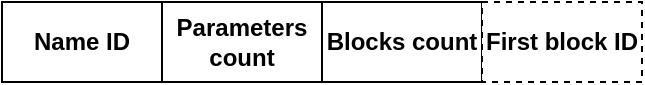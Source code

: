 <mxfile version="19.0.3" type="device"><diagram id="MDCwtbJn9UZIyg4OhHc9" name="Page-1"><mxGraphModel dx="782" dy="523" grid="1" gridSize="10" guides="1" tooltips="1" connect="1" arrows="1" fold="1" page="1" pageScale="1" pageWidth="1600" pageHeight="900" math="0" shadow="0"><root><mxCell id="0"/><mxCell id="1" parent="0"/><mxCell id="frC9llF9g-GfkZG6MRW3-1" value="&lt;b&gt;Name ID&lt;/b&gt;" style="whiteSpace=wrap;html=1;align=center;" parent="1" vertex="1"><mxGeometry x="40" y="40" width="80" height="40" as="geometry"/></mxCell><mxCell id="frC9llF9g-GfkZG6MRW3-2" value="&lt;b&gt;Parameters count&lt;/b&gt;" style="whiteSpace=wrap;html=1;align=center;" parent="1" vertex="1"><mxGeometry x="120" y="40" width="80" height="40" as="geometry"/></mxCell><mxCell id="frC9llF9g-GfkZG6MRW3-3" value="&lt;b&gt;Blocks count&lt;/b&gt;" style="whiteSpace=wrap;html=1;align=center;" parent="1" vertex="1"><mxGeometry x="200" y="40" width="80" height="40" as="geometry"/></mxCell><mxCell id="frC9llF9g-GfkZG6MRW3-4" value="&lt;b&gt;First block ID&lt;/b&gt;" style="whiteSpace=wrap;html=1;align=center;dashed=1;" parent="1" vertex="1"><mxGeometry x="280" y="40" width="80" height="40" as="geometry"/></mxCell></root></mxGraphModel></diagram></mxfile>